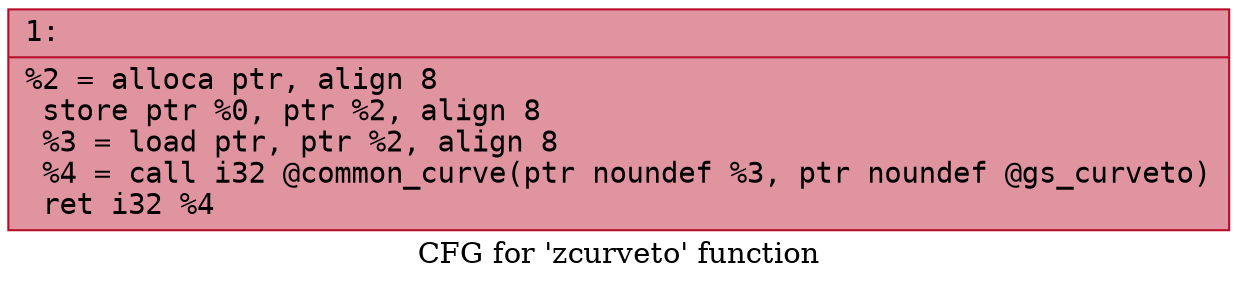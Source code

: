 digraph "CFG for 'zcurveto' function" {
	label="CFG for 'zcurveto' function";

	Node0x600000a0e2b0 [shape=record,color="#b70d28ff", style=filled, fillcolor="#b70d2870" fontname="Courier",label="{1:\l|  %2 = alloca ptr, align 8\l  store ptr %0, ptr %2, align 8\l  %3 = load ptr, ptr %2, align 8\l  %4 = call i32 @common_curve(ptr noundef %3, ptr noundef @gs_curveto)\l  ret i32 %4\l}"];
}
